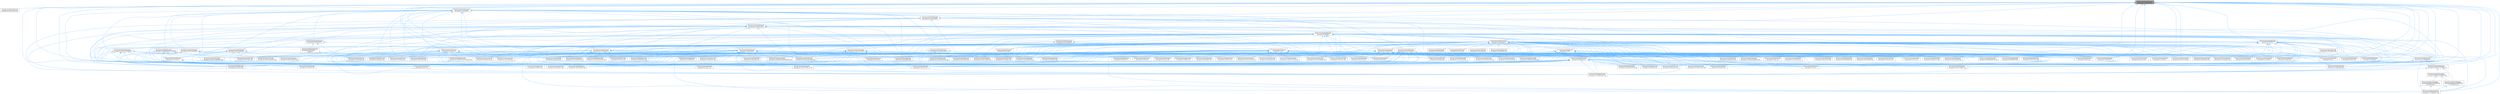 digraph "/home/runner/work/doxygen/doxygen/src/arguments.h"
{
 // INTERACTIVE_SVG=YES
 // LATEX_PDF_SIZE
  bgcolor="transparent";
  edge [fontname=Helvetica,fontsize=10,labelfontname=Helvetica,labelfontsize=10];
  node [fontname=Helvetica,fontsize=10,shape=box,height=0.2,width=0.4];
  Node1 [label="/home/runner/work/doxygen\l/doxygen/src/arguments.h",height=0.2,width=0.4,color="gray40", fillcolor="grey60", style="filled", fontcolor="black",tooltip=" "];
  Node1 -> Node2 [dir="back",color="steelblue1",style="solid"];
  Node2 [label="/home/runner/work/doxygen\l/doxygen/src/arguments.cpp",height=0.2,width=0.4,color="grey40", fillcolor="white", style="filled",URL="$d4/dd4/arguments_8cpp.html",tooltip=" "];
  Node1 -> Node3 [dir="back",color="steelblue1",style="solid"];
  Node3 [label="/home/runner/work/doxygen\l/doxygen/src/classdef.cpp",height=0.2,width=0.4,color="grey40", fillcolor="white", style="filled",URL="$de/d89/classdef_8cpp.html",tooltip=" "];
  Node1 -> Node4 [dir="back",color="steelblue1",style="solid"];
  Node4 [label="/home/runner/work/doxygen\l/doxygen/src/classdef.h",height=0.2,width=0.4,color="grey40", fillcolor="white", style="filled",URL="$d1/da6/classdef_8h.html",tooltip=" "];
  Node4 -> Node3 [dir="back",color="steelblue1",style="solid"];
  Node4 -> Node5 [dir="back",color="steelblue1",style="solid"];
  Node5 [label="/home/runner/work/doxygen\l/doxygen/src/classlist.h",height=0.2,width=0.4,color="grey40", fillcolor="white", style="filled",URL="$d2/df8/classlist_8h.html",tooltip=" "];
  Node5 -> Node3 [dir="back",color="steelblue1",style="solid"];
  Node5 -> Node6 [dir="back",color="steelblue1",style="solid"];
  Node6 [label="/home/runner/work/doxygen\l/doxygen/src/classlist.cpp",height=0.2,width=0.4,color="grey40", fillcolor="white", style="filled",URL="$d6/d10/classlist_8cpp.html",tooltip=" "];
  Node5 -> Node7 [dir="back",color="steelblue1",style="solid"];
  Node7 [label="/home/runner/work/doxygen\l/doxygen/src/code.l",height=0.2,width=0.4,color="grey40", fillcolor="white", style="filled",URL="$da/d1f/code_8l.html",tooltip=" "];
  Node5 -> Node8 [dir="back",color="steelblue1",style="solid"];
  Node8 [label="/home/runner/work/doxygen\l/doxygen/src/context.cpp",height=0.2,width=0.4,color="grey40", fillcolor="white", style="filled",URL="$db/d12/context_8cpp.html",tooltip=" "];
  Node5 -> Node9 [dir="back",color="steelblue1",style="solid"];
  Node9 [label="/home/runner/work/doxygen\l/doxygen/src/defgen.cpp",height=0.2,width=0.4,color="grey40", fillcolor="white", style="filled",URL="$d3/d17/defgen_8cpp.html",tooltip=" "];
  Node5 -> Node10 [dir="back",color="steelblue1",style="solid"];
  Node10 [label="/home/runner/work/doxygen\l/doxygen/src/diagram.cpp",height=0.2,width=0.4,color="grey40", fillcolor="white", style="filled",URL="$da/d0d/diagram_8cpp.html",tooltip=" "];
  Node5 -> Node11 [dir="back",color="steelblue1",style="solid"];
  Node11 [label="/home/runner/work/doxygen\l/doxygen/src/docbookgen.cpp",height=0.2,width=0.4,color="grey40", fillcolor="white", style="filled",URL="$d8/d29/docbookgen_8cpp.html",tooltip=" "];
  Node5 -> Node12 [dir="back",color="steelblue1",style="solid"];
  Node12 [label="/home/runner/work/doxygen\l/doxygen/src/docparser.cpp",height=0.2,width=0.4,color="grey40", fillcolor="white", style="filled",URL="$da/d17/docparser_8cpp.html",tooltip=" "];
  Node5 -> Node13 [dir="back",color="steelblue1",style="solid"];
  Node13 [label="/home/runner/work/doxygen\l/doxygen/src/dotgfxhierarchytable.cpp",height=0.2,width=0.4,color="grey40", fillcolor="white", style="filled",URL="$d4/d09/dotgfxhierarchytable_8cpp.html",tooltip=" "];
  Node5 -> Node14 [dir="back",color="steelblue1",style="solid"];
  Node14 [label="/home/runner/work/doxygen\l/doxygen/src/dotgroupcollaboration.cpp",height=0.2,width=0.4,color="grey40", fillcolor="white", style="filled",URL="$d1/d86/dotgroupcollaboration_8cpp.html",tooltip=" "];
  Node5 -> Node15 [dir="back",color="steelblue1",style="solid"];
  Node15 [label="/home/runner/work/doxygen\l/doxygen/src/doxygen.cpp",height=0.2,width=0.4,color="grey40", fillcolor="white", style="filled",URL="$dc/d98/doxygen_8cpp.html",tooltip=" "];
  Node5 -> Node16 [dir="back",color="steelblue1",style="solid"];
  Node16 [label="/home/runner/work/doxygen\l/doxygen/src/filedef.cpp",height=0.2,width=0.4,color="grey40", fillcolor="white", style="filled",URL="$d6/ddc/filedef_8cpp.html",tooltip=" "];
  Node5 -> Node17 [dir="back",color="steelblue1",style="solid"];
  Node17 [label="/home/runner/work/doxygen\l/doxygen/src/fortrancode.l",height=0.2,width=0.4,color="grey40", fillcolor="white", style="filled",URL="$d9/d5b/fortrancode_8l.html",tooltip=" "];
  Node5 -> Node18 [dir="back",color="steelblue1",style="solid"];
  Node18 [label="/home/runner/work/doxygen\l/doxygen/src/groupdef.cpp",height=0.2,width=0.4,color="grey40", fillcolor="white", style="filled",URL="$d6/d42/groupdef_8cpp.html",tooltip=" "];
  Node5 -> Node19 [dir="back",color="steelblue1",style="solid"];
  Node19 [label="/home/runner/work/doxygen\l/doxygen/src/index.cpp",height=0.2,width=0.4,color="grey40", fillcolor="white", style="filled",URL="$db/d14/index_8cpp.html",tooltip="This file contains functions for the various index pages."];
  Node5 -> Node20 [dir="back",color="steelblue1",style="solid"];
  Node20 [label="/home/runner/work/doxygen\l/doxygen/src/latexgen.cpp",height=0.2,width=0.4,color="grey40", fillcolor="white", style="filled",URL="$d4/d42/latexgen_8cpp.html",tooltip=" "];
  Node5 -> Node21 [dir="back",color="steelblue1",style="solid"];
  Node21 [label="/home/runner/work/doxygen\l/doxygen/src/namespacedef.cpp",height=0.2,width=0.4,color="grey40", fillcolor="white", style="filled",URL="$d7/d1c/namespacedef_8cpp.html",tooltip=" "];
  Node5 -> Node22 [dir="back",color="steelblue1",style="solid"];
  Node22 [label="/home/runner/work/doxygen\l/doxygen/src/perlmodgen.cpp",height=0.2,width=0.4,color="grey40", fillcolor="white", style="filled",URL="$de/dd0/perlmodgen_8cpp.html",tooltip=" "];
  Node5 -> Node23 [dir="back",color="steelblue1",style="solid"];
  Node23 [label="/home/runner/work/doxygen\l/doxygen/src/pycode.l",height=0.2,width=0.4,color="grey40", fillcolor="white", style="filled",URL="$d3/ded/pycode_8l.html",tooltip=" "];
  Node5 -> Node24 [dir="back",color="steelblue1",style="solid"];
  Node24 [label="/home/runner/work/doxygen\l/doxygen/src/rtfgen.cpp",height=0.2,width=0.4,color="grey40", fillcolor="white", style="filled",URL="$d0/d9c/rtfgen_8cpp.html",tooltip=" "];
  Node5 -> Node25 [dir="back",color="steelblue1",style="solid"];
  Node25 [label="/home/runner/work/doxygen\l/doxygen/src/searchindex_js.cpp",height=0.2,width=0.4,color="grey40", fillcolor="white", style="filled",URL="$d9/d2f/searchindex__js_8cpp.html",tooltip=" "];
  Node5 -> Node26 [dir="back",color="steelblue1",style="solid"];
  Node26 [label="/home/runner/work/doxygen\l/doxygen/src/util.cpp",height=0.2,width=0.4,color="grey40", fillcolor="white", style="filled",URL="$df/d2d/util_8cpp.html",tooltip=" "];
  Node5 -> Node27 [dir="back",color="steelblue1",style="solid"];
  Node27 [label="/home/runner/work/doxygen\l/doxygen/src/vhdldocgen.cpp",height=0.2,width=0.4,color="grey40", fillcolor="white", style="filled",URL="$de/dea/vhdldocgen_8cpp.html",tooltip=" "];
  Node5 -> Node28 [dir="back",color="steelblue1",style="solid"];
  Node28 [label="/home/runner/work/doxygen\l/doxygen/src/xmlgen.cpp",height=0.2,width=0.4,color="grey40", fillcolor="white", style="filled",URL="$d0/dc3/xmlgen_8cpp.html",tooltip=" "];
  Node4 -> Node29 [dir="back",color="steelblue1",style="solid"];
  Node29 [label="/home/runner/work/doxygen\l/doxygen/src/context.h",height=0.2,width=0.4,color="grey40", fillcolor="white", style="filled",URL="$dc/d1e/context_8h.html",tooltip=" "];
  Node29 -> Node8 [dir="back",color="steelblue1",style="solid"];
  Node29 -> Node15 [dir="back",color="steelblue1",style="solid"];
  Node4 -> Node10 [dir="back",color="steelblue1",style="solid"];
  Node4 -> Node11 [dir="back",color="steelblue1",style="solid"];
  Node4 -> Node30 [dir="back",color="steelblue1",style="solid"];
  Node30 [label="/home/runner/work/doxygen\l/doxygen/src/docsets.cpp",height=0.2,width=0.4,color="grey40", fillcolor="white", style="filled",URL="$d7/d8f/docsets_8cpp.html",tooltip=" "];
  Node4 -> Node31 [dir="back",color="steelblue1",style="solid"];
  Node31 [label="/home/runner/work/doxygen\l/doxygen/src/dotclassgraph.h",height=0.2,width=0.4,color="grey40", fillcolor="white", style="filled",URL="$d5/d04/dotclassgraph_8h.html",tooltip=" "];
  Node31 -> Node3 [dir="back",color="steelblue1",style="solid"];
  Node31 -> Node8 [dir="back",color="steelblue1",style="solid"];
  Node31 -> Node9 [dir="back",color="steelblue1",style="solid"];
  Node31 -> Node11 [dir="back",color="steelblue1",style="solid"];
  Node31 -> Node32 [dir="back",color="steelblue1",style="solid"];
  Node32 [label="/home/runner/work/doxygen\l/doxygen/src/dotclassgraph.cpp",height=0.2,width=0.4,color="grey40", fillcolor="white", style="filled",URL="$d4/dcd/dotclassgraph_8cpp.html",tooltip=" "];
  Node31 -> Node33 [dir="back",color="steelblue1",style="solid"];
  Node33 [label="/home/runner/work/doxygen\l/doxygen/src/htmlgen.cpp",height=0.2,width=0.4,color="grey40", fillcolor="white", style="filled",URL="$d8/d6e/htmlgen_8cpp.html",tooltip=" "];
  Node31 -> Node20 [dir="back",color="steelblue1",style="solid"];
  Node31 -> Node24 [dir="back",color="steelblue1",style="solid"];
  Node31 -> Node28 [dir="back",color="steelblue1",style="solid"];
  Node4 -> Node34 [dir="back",color="steelblue1",style="solid"];
  Node34 [label="/home/runner/work/doxygen\l/doxygen/src/dotgfxhierarchytable.h",height=0.2,width=0.4,color="grey40", fillcolor="white", style="filled",URL="$d2/de7/dotgfxhierarchytable_8h.html",tooltip=" "];
  Node34 -> Node8 [dir="back",color="steelblue1",style="solid"];
  Node34 -> Node29 [dir="back",color="steelblue1",style="solid"];
  Node34 -> Node13 [dir="back",color="steelblue1",style="solid"];
  Node34 -> Node33 [dir="back",color="steelblue1",style="solid"];
  Node34 -> Node19 [dir="back",color="steelblue1",style="solid"];
  Node4 -> Node35 [dir="back",color="steelblue1",style="solid"];
  Node35 [label="/home/runner/work/doxygen\l/doxygen/src/dotnode.cpp",height=0.2,width=0.4,color="grey40", fillcolor="white", style="filled",URL="$df/d58/dotnode_8cpp.html",tooltip=" "];
  Node4 -> Node16 [dir="back",color="steelblue1",style="solid"];
  Node4 -> Node36 [dir="back",color="steelblue1",style="solid"];
  Node36 [label="/home/runner/work/doxygen\l/doxygen/src/ftvhelp.cpp",height=0.2,width=0.4,color="grey40", fillcolor="white", style="filled",URL="$db/d41/ftvhelp_8cpp.html",tooltip=" "];
  Node4 -> Node18 [dir="back",color="steelblue1",style="solid"];
  Node4 -> Node37 [dir="back",color="steelblue1",style="solid"];
  Node37 [label="/home/runner/work/doxygen\l/doxygen/src/memberdef.h",height=0.2,width=0.4,color="grey40", fillcolor="white", style="filled",URL="$d4/d46/memberdef_8h.html",tooltip=" "];
  Node37 -> Node11 [dir="back",color="steelblue1",style="solid"];
  Node37 -> Node30 [dir="back",color="steelblue1",style="solid"];
  Node37 -> Node38 [dir="back",color="steelblue1",style="solid"];
  Node38 [label="/home/runner/work/doxygen\l/doxygen/src/dotcallgraph.h",height=0.2,width=0.4,color="grey40", fillcolor="white", style="filled",URL="$dc/dcf/dotcallgraph_8h.html",tooltip=" "];
  Node38 -> Node8 [dir="back",color="steelblue1",style="solid"];
  Node38 -> Node11 [dir="back",color="steelblue1",style="solid"];
  Node38 -> Node39 [dir="back",color="steelblue1",style="solid"];
  Node39 [label="/home/runner/work/doxygen\l/doxygen/src/dotcallgraph.cpp",height=0.2,width=0.4,color="grey40", fillcolor="white", style="filled",URL="$d4/dd5/dotcallgraph_8cpp.html",tooltip=" "];
  Node38 -> Node33 [dir="back",color="steelblue1",style="solid"];
  Node38 -> Node20 [dir="back",color="steelblue1",style="solid"];
  Node38 -> Node40 [dir="back",color="steelblue1",style="solid"];
  Node40 [label="/home/runner/work/doxygen\l/doxygen/src/memberdef.cpp",height=0.2,width=0.4,color="grey40", fillcolor="white", style="filled",URL="$d0/d72/memberdef_8cpp.html",tooltip=" "];
  Node38 -> Node24 [dir="back",color="steelblue1",style="solid"];
  Node37 -> Node16 [dir="back",color="steelblue1",style="solid"];
  Node37 -> Node41 [dir="back",color="steelblue1",style="solid"];
  Node41 [label="/home/runner/work/doxygen\l/doxygen/src/htmldocvisitor.cpp",height=0.2,width=0.4,color="grey40", fillcolor="white", style="filled",URL="$da/db0/htmldocvisitor_8cpp.html",tooltip=" "];
  Node37 -> Node42 [dir="back",color="steelblue1",style="solid"];
  Node42 [label="/home/runner/work/doxygen\l/doxygen/src/htmlhelp.cpp",height=0.2,width=0.4,color="grey40", fillcolor="white", style="filled",URL="$d3/d4b/htmlhelp_8cpp.html",tooltip=" "];
  Node37 -> Node40 [dir="back",color="steelblue1",style="solid"];
  Node37 -> Node43 [dir="back",color="steelblue1",style="solid"];
  Node43 [label="/home/runner/work/doxygen\l/doxygen/src/memberlist.h",height=0.2,width=0.4,color="grey40", fillcolor="white", style="filled",URL="$dd/d78/memberlist_8h.html",tooltip=" "];
  Node43 -> Node3 [dir="back",color="steelblue1",style="solid"];
  Node43 -> Node29 [dir="back",color="steelblue1",style="solid"];
  Node43 -> Node9 [dir="back",color="steelblue1",style="solid"];
  Node43 -> Node44 [dir="back",color="steelblue1",style="solid"];
  Node44 [label="/home/runner/work/doxygen\l/doxygen/src/definition.cpp",height=0.2,width=0.4,color="grey40", fillcolor="white", style="filled",URL="$d3/dea/definition_8cpp.html",tooltip=" "];
  Node43 -> Node11 [dir="back",color="steelblue1",style="solid"];
  Node43 -> Node39 [dir="back",color="steelblue1",style="solid"];
  Node43 -> Node35 [dir="back",color="steelblue1",style="solid"];
  Node43 -> Node15 [dir="back",color="steelblue1",style="solid"];
  Node43 -> Node45 [dir="back",color="steelblue1",style="solid"];
  Node45 [label="/home/runner/work/doxygen\l/doxygen/src/doxygen.h",height=0.2,width=0.4,color="grey40", fillcolor="white", style="filled",URL="$d1/da1/doxygen_8h.html",tooltip=" "];
  Node45 -> Node3 [dir="back",color="steelblue1",style="solid"];
  Node45 -> Node6 [dir="back",color="steelblue1",style="solid"];
  Node45 -> Node7 [dir="back",color="steelblue1",style="solid"];
  Node45 -> Node46 [dir="back",color="steelblue1",style="solid"];
  Node46 [label="/home/runner/work/doxygen\l/doxygen/src/commentcnv.l",height=0.2,width=0.4,color="grey40", fillcolor="white", style="filled",URL="$d0/d47/commentcnv_8l.html",tooltip=" "];
  Node45 -> Node47 [dir="back",color="steelblue1",style="solid"];
  Node47 [label="/home/runner/work/doxygen\l/doxygen/src/commentscan.l",height=0.2,width=0.4,color="grey40", fillcolor="white", style="filled",URL="$d7/d5f/commentscan_8l.html",tooltip=" "];
  Node45 -> Node48 [dir="back",color="steelblue1",style="solid"];
  Node48 [label="/home/runner/work/doxygen\l/doxygen/src/conceptdef.cpp",height=0.2,width=0.4,color="grey40", fillcolor="white", style="filled",URL="$d8/d0a/conceptdef_8cpp.html",tooltip=" "];
  Node45 -> Node8 [dir="back",color="steelblue1",style="solid"];
  Node45 -> Node9 [dir="back",color="steelblue1",style="solid"];
  Node45 -> Node44 [dir="back",color="steelblue1",style="solid"];
  Node45 -> Node10 [dir="back",color="steelblue1",style="solid"];
  Node45 -> Node49 [dir="back",color="steelblue1",style="solid"];
  Node49 [label="/home/runner/work/doxygen\l/doxygen/src/dirdef.cpp",height=0.2,width=0.4,color="grey40", fillcolor="white", style="filled",URL="$d8/d52/dirdef_8cpp.html",tooltip=" "];
  Node45 -> Node11 [dir="back",color="steelblue1",style="solid"];
  Node45 -> Node50 [dir="back",color="steelblue1",style="solid"];
  Node50 [label="/home/runner/work/doxygen\l/doxygen/src/docbookvisitor.cpp",height=0.2,width=0.4,color="grey40", fillcolor="white", style="filled",URL="$dc/d05/docbookvisitor_8cpp.html",tooltip=" "];
  Node45 -> Node51 [dir="back",color="steelblue1",style="solid"];
  Node51 [label="/home/runner/work/doxygen\l/doxygen/src/docgroup.cpp",height=0.2,width=0.4,color="grey40", fillcolor="white", style="filled",URL="$d3/d36/docgroup_8cpp.html",tooltip=" "];
  Node45 -> Node52 [dir="back",color="steelblue1",style="solid"];
  Node52 [label="/home/runner/work/doxygen\l/doxygen/src/docnode.cpp",height=0.2,width=0.4,color="grey40", fillcolor="white", style="filled",URL="$d0/d2b/docnode_8cpp.html",tooltip=" "];
  Node45 -> Node12 [dir="back",color="steelblue1",style="solid"];
  Node45 -> Node30 [dir="back",color="steelblue1",style="solid"];
  Node45 -> Node53 [dir="back",color="steelblue1",style="solid"];
  Node53 [label="/home/runner/work/doxygen\l/doxygen/src/doctokenizer.l",height=0.2,width=0.4,color="grey40", fillcolor="white", style="filled",URL="$d1/d39/doctokenizer_8l.html",tooltip=" "];
  Node45 -> Node54 [dir="back",color="steelblue1",style="solid"];
  Node54 [label="/home/runner/work/doxygen\l/doxygen/src/docvisitor.cpp",height=0.2,width=0.4,color="grey40", fillcolor="white", style="filled",URL="$da/d39/docvisitor_8cpp.html",tooltip=" "];
  Node45 -> Node55 [dir="back",color="steelblue1",style="solid"];
  Node55 [label="/home/runner/work/doxygen\l/doxygen/src/dot.cpp",height=0.2,width=0.4,color="grey40", fillcolor="white", style="filled",URL="$de/daa/dot_8cpp.html",tooltip=" "];
  Node45 -> Node56 [dir="back",color="steelblue1",style="solid"];
  Node56 [label="/home/runner/work/doxygen\l/doxygen/src/dot.h",height=0.2,width=0.4,color="grey40", fillcolor="white", style="filled",URL="$d6/d4a/dot_8h.html",tooltip=" "];
  Node56 -> Node3 [dir="back",color="steelblue1",style="solid"];
  Node56 -> Node8 [dir="back",color="steelblue1",style="solid"];
  Node56 -> Node9 [dir="back",color="steelblue1",style="solid"];
  Node56 -> Node49 [dir="back",color="steelblue1",style="solid"];
  Node56 -> Node11 [dir="back",color="steelblue1",style="solid"];
  Node56 -> Node50 [dir="back",color="steelblue1",style="solid"];
  Node56 -> Node55 [dir="back",color="steelblue1",style="solid"];
  Node56 -> Node57 [dir="back",color="steelblue1",style="solid"];
  Node57 [label="/home/runner/work/doxygen\l/doxygen/src/dotfilepatcher.cpp",height=0.2,width=0.4,color="grey40", fillcolor="white", style="filled",URL="$d9/d92/dotfilepatcher_8cpp.html",tooltip=" "];
  Node56 -> Node58 [dir="back",color="steelblue1",style="solid"];
  Node58 [label="/home/runner/work/doxygen\l/doxygen/src/dotgraph.cpp",height=0.2,width=0.4,color="grey40", fillcolor="white", style="filled",URL="$de/d45/dotgraph_8cpp.html",tooltip=" "];
  Node56 -> Node59 [dir="back",color="steelblue1",style="solid"];
  Node59 [label="/home/runner/work/doxygen\l/doxygen/src/dotlegendgraph.cpp",height=0.2,width=0.4,color="grey40", fillcolor="white", style="filled",URL="$d4/d33/dotlegendgraph_8cpp.html",tooltip=" "];
  Node56 -> Node60 [dir="back",color="steelblue1",style="solid"];
  Node60 [label="/home/runner/work/doxygen\l/doxygen/src/dotrunner.cpp",height=0.2,width=0.4,color="grey40", fillcolor="white", style="filled",URL="$d1/dfe/dotrunner_8cpp.html",tooltip=" "];
  Node56 -> Node15 [dir="back",color="steelblue1",style="solid"];
  Node56 -> Node16 [dir="back",color="steelblue1",style="solid"];
  Node56 -> Node18 [dir="back",color="steelblue1",style="solid"];
  Node56 -> Node41 [dir="back",color="steelblue1",style="solid"];
  Node56 -> Node33 [dir="back",color="steelblue1",style="solid"];
  Node56 -> Node19 [dir="back",color="steelblue1",style="solid"];
  Node56 -> Node61 [dir="back",color="steelblue1",style="solid"];
  Node61 [label="/home/runner/work/doxygen\l/doxygen/src/latexdocvisitor.cpp",height=0.2,width=0.4,color="grey40", fillcolor="white", style="filled",URL="$d1/d4e/latexdocvisitor_8cpp.html",tooltip=" "];
  Node56 -> Node20 [dir="back",color="steelblue1",style="solid"];
  Node56 -> Node62 [dir="back",color="steelblue1",style="solid"];
  Node62 [label="/home/runner/work/doxygen\l/doxygen/src/mandocvisitor.cpp",height=0.2,width=0.4,color="grey40", fillcolor="white", style="filled",URL="$d8/dde/mandocvisitor_8cpp.html",tooltip=" "];
  Node56 -> Node40 [dir="back",color="steelblue1",style="solid"];
  Node56 -> Node63 [dir="back",color="steelblue1",style="solid"];
  Node63 [label="/home/runner/work/doxygen\l/doxygen/src/rtfdocvisitor.cpp",height=0.2,width=0.4,color="grey40", fillcolor="white", style="filled",URL="$de/d9a/rtfdocvisitor_8cpp.html",tooltip=" "];
  Node56 -> Node24 [dir="back",color="steelblue1",style="solid"];
  Node56 -> Node64 [dir="back",color="steelblue1",style="solid"];
  Node64 [label="/home/runner/work/doxygen\l/doxygen/src/xmldocvisitor.cpp",height=0.2,width=0.4,color="grey40", fillcolor="white", style="filled",URL="$dd/db6/xmldocvisitor_8cpp.html",tooltip=" "];
  Node56 -> Node28 [dir="back",color="steelblue1",style="solid"];
  Node45 -> Node65 [dir="back",color="steelblue1",style="solid"];
  Node65 [label="/home/runner/work/doxygen\l/doxygen/src/dotdirdeps.cpp",height=0.2,width=0.4,color="grey40", fillcolor="white", style="filled",URL="$da/d45/dotdirdeps_8cpp.html",tooltip=" "];
  Node45 -> Node57 [dir="back",color="steelblue1",style="solid"];
  Node45 -> Node13 [dir="back",color="steelblue1",style="solid"];
  Node45 -> Node58 [dir="back",color="steelblue1",style="solid"];
  Node45 -> Node14 [dir="back",color="steelblue1",style="solid"];
  Node45 -> Node59 [dir="back",color="steelblue1",style="solid"];
  Node45 -> Node35 [dir="back",color="steelblue1",style="solid"];
  Node45 -> Node60 [dir="back",color="steelblue1",style="solid"];
  Node45 -> Node15 [dir="back",color="steelblue1",style="solid"];
  Node45 -> Node66 [dir="back",color="steelblue1",style="solid"];
  Node66 [label="/home/runner/work/doxygen\l/doxygen/src/eclipsehelp.cpp",height=0.2,width=0.4,color="grey40", fillcolor="white", style="filled",URL="$d8/d56/eclipsehelp_8cpp.html",tooltip=" "];
  Node45 -> Node67 [dir="back",color="steelblue1",style="solid"];
  Node67 [label="/home/runner/work/doxygen\l/doxygen/src/entry.cpp",height=0.2,width=0.4,color="grey40", fillcolor="white", style="filled",URL="$d2/dd2/entry_8cpp.html",tooltip=" "];
  Node45 -> Node16 [dir="back",color="steelblue1",style="solid"];
  Node45 -> Node68 [dir="back",color="steelblue1",style="solid"];
  Node68 [label="/home/runner/work/doxygen\l/doxygen/src/formula.cpp",height=0.2,width=0.4,color="grey40", fillcolor="white", style="filled",URL="$d7/d5b/formula_8cpp.html",tooltip=" "];
  Node45 -> Node17 [dir="back",color="steelblue1",style="solid"];
  Node45 -> Node69 [dir="back",color="steelblue1",style="solid"];
  Node69 [label="/home/runner/work/doxygen\l/doxygen/src/fortranscanner.l",height=0.2,width=0.4,color="grey40", fillcolor="white", style="filled",URL="$dd/d00/fortranscanner_8l.html",tooltip=" "];
  Node45 -> Node36 [dir="back",color="steelblue1",style="solid"];
  Node45 -> Node18 [dir="back",color="steelblue1",style="solid"];
  Node45 -> Node41 [dir="back",color="steelblue1",style="solid"];
  Node45 -> Node33 [dir="back",color="steelblue1",style="solid"];
  Node45 -> Node42 [dir="back",color="steelblue1",style="solid"];
  Node45 -> Node19 [dir="back",color="steelblue1",style="solid"];
  Node45 -> Node61 [dir="back",color="steelblue1",style="solid"];
  Node45 -> Node20 [dir="back",color="steelblue1",style="solid"];
  Node45 -> Node70 [dir="back",color="steelblue1",style="solid"];
  Node70 [label="/home/runner/work/doxygen\l/doxygen/src/layout.cpp",height=0.2,width=0.4,color="grey40", fillcolor="white", style="filled",URL="$db/d16/layout_8cpp.html",tooltip=" "];
  Node45 -> Node71 [dir="back",color="steelblue1",style="solid"];
  Node71 [label="/home/runner/work/doxygen\l/doxygen/src/lexcode.l",height=0.2,width=0.4,color="grey40", fillcolor="white", style="filled",URL="$d0/d7e/lexcode_8l.html",tooltip=" "];
  Node45 -> Node72 [dir="back",color="steelblue1",style="solid"];
  Node72 [label="/home/runner/work/doxygen\l/doxygen/src/main.cpp",height=0.2,width=0.4,color="grey40", fillcolor="white", style="filled",URL="$df/d0a/main_8cpp.html",tooltip="main entry point for doxygen"];
  Node45 -> Node62 [dir="back",color="steelblue1",style="solid"];
  Node45 -> Node73 [dir="back",color="steelblue1",style="solid"];
  Node73 [label="/home/runner/work/doxygen\l/doxygen/src/mangen.cpp",height=0.2,width=0.4,color="grey40", fillcolor="white", style="filled",URL="$d7/de7/mangen_8cpp.html",tooltip=" "];
  Node45 -> Node74 [dir="back",color="steelblue1",style="solid"];
  Node74 [label="/home/runner/work/doxygen\l/doxygen/src/markdown.cpp",height=0.2,width=0.4,color="grey40", fillcolor="white", style="filled",URL="$de/d04/markdown_8cpp.html",tooltip=" "];
  Node45 -> Node40 [dir="back",color="steelblue1",style="solid"];
  Node45 -> Node75 [dir="back",color="steelblue1",style="solid"];
  Node75 [label="/home/runner/work/doxygen\l/doxygen/src/membergroup.cpp",height=0.2,width=0.4,color="grey40", fillcolor="white", style="filled",URL="$d6/d18/membergroup_8cpp.html",tooltip=" "];
  Node45 -> Node76 [dir="back",color="steelblue1",style="solid"];
  Node76 [label="/home/runner/work/doxygen\l/doxygen/src/memberlist.cpp",height=0.2,width=0.4,color="grey40", fillcolor="white", style="filled",URL="$d0/d14/memberlist_8cpp.html",tooltip=" "];
  Node45 -> Node77 [dir="back",color="steelblue1",style="solid"];
  Node77 [label="/home/runner/work/doxygen\l/doxygen/src/message.cpp",height=0.2,width=0.4,color="grey40", fillcolor="white", style="filled",URL="$d8/d6a/message_8cpp.html",tooltip=" "];
  Node45 -> Node78 [dir="back",color="steelblue1",style="solid"];
  Node78 [label="/home/runner/work/doxygen\l/doxygen/src/msc.cpp",height=0.2,width=0.4,color="grey40", fillcolor="white", style="filled",URL="$db/d33/msc_8cpp.html",tooltip=" "];
  Node45 -> Node21 [dir="back",color="steelblue1",style="solid"];
  Node45 -> Node79 [dir="back",color="steelblue1",style="solid"];
  Node79 [label="/home/runner/work/doxygen\l/doxygen/src/outputgen.cpp",height=0.2,width=0.4,color="grey40", fillcolor="white", style="filled",URL="$d0/d17/outputgen_8cpp.html",tooltip=" "];
  Node45 -> Node80 [dir="back",color="steelblue1",style="solid"];
  Node80 [label="/home/runner/work/doxygen\l/doxygen/src/outputlist.cpp",height=0.2,width=0.4,color="grey40", fillcolor="white", style="filled",URL="$db/dd8/outputlist_8cpp.html",tooltip=" "];
  Node45 -> Node81 [dir="back",color="steelblue1",style="solid"];
  Node81 [label="/home/runner/work/doxygen\l/doxygen/src/outputlist.h",height=0.2,width=0.4,color="grey40", fillcolor="white", style="filled",URL="$d2/db9/outputlist_8h.html",tooltip=" "];
  Node81 -> Node3 [dir="back",color="steelblue1",style="solid"];
  Node81 -> Node6 [dir="back",color="steelblue1",style="solid"];
  Node81 -> Node7 [dir="back",color="steelblue1",style="solid"];
  Node81 -> Node48 [dir="back",color="steelblue1",style="solid"];
  Node81 -> Node44 [dir="back",color="steelblue1",style="solid"];
  Node81 -> Node49 [dir="back",color="steelblue1",style="solid"];
  Node81 -> Node15 [dir="back",color="steelblue1",style="solid"];
  Node81 -> Node16 [dir="back",color="steelblue1",style="solid"];
  Node81 -> Node17 [dir="back",color="steelblue1",style="solid"];
  Node81 -> Node18 [dir="back",color="steelblue1",style="solid"];
  Node81 -> Node19 [dir="back",color="steelblue1",style="solid"];
  Node81 -> Node40 [dir="back",color="steelblue1",style="solid"];
  Node81 -> Node75 [dir="back",color="steelblue1",style="solid"];
  Node81 -> Node76 [dir="back",color="steelblue1",style="solid"];
  Node81 -> Node21 [dir="back",color="steelblue1",style="solid"];
  Node81 -> Node80 [dir="back",color="steelblue1",style="solid"];
  Node81 -> Node82 [dir="back",color="steelblue1",style="solid"];
  Node82 [label="/home/runner/work/doxygen\l/doxygen/src/pagedef.cpp",height=0.2,width=0.4,color="grey40", fillcolor="white", style="filled",URL="$d9/db4/pagedef_8cpp.html",tooltip=" "];
  Node81 -> Node23 [dir="back",color="steelblue1",style="solid"];
  Node81 -> Node83 [dir="back",color="steelblue1",style="solid"];
  Node83 [label="/home/runner/work/doxygen\l/doxygen/src/sqlcode.l",height=0.2,width=0.4,color="grey40", fillcolor="white", style="filled",URL="$d2/dda/sqlcode_8l.html",tooltip=" "];
  Node81 -> Node26 [dir="back",color="steelblue1",style="solid"];
  Node81 -> Node84 [dir="back",color="steelblue1",style="solid"];
  Node84 [label="/home/runner/work/doxygen\l/doxygen/src/vhdlcode.l",height=0.2,width=0.4,color="grey40", fillcolor="white", style="filled",URL="$d5/d6a/vhdlcode_8l.html",tooltip=" "];
  Node81 -> Node27 [dir="back",color="steelblue1",style="solid"];
  Node81 -> Node85 [dir="back",color="steelblue1",style="solid"];
  Node85 [label="/home/runner/work/doxygen\l/doxygen/src/vhdljjparser.cpp",height=0.2,width=0.4,color="grey40", fillcolor="white", style="filled",URL="$d1/d86/vhdljjparser_8cpp.html",tooltip=" "];
  Node81 -> Node86 [dir="back",color="steelblue1",style="solid"];
  Node86 [label="/home/runner/work/doxygen\l/doxygen/src/xmlcode.l",height=0.2,width=0.4,color="grey40", fillcolor="white", style="filled",URL="$dc/dc1/xmlcode_8l.html",tooltip=" "];
  Node45 -> Node82 [dir="back",color="steelblue1",style="solid"];
  Node45 -> Node22 [dir="back",color="steelblue1",style="solid"];
  Node45 -> Node87 [dir="back",color="steelblue1",style="solid"];
  Node87 [label="/home/runner/work/doxygen\l/doxygen/src/plantuml.cpp",height=0.2,width=0.4,color="grey40", fillcolor="white", style="filled",URL="$d7/d5b/plantuml_8cpp.html",tooltip=" "];
  Node45 -> Node88 [dir="back",color="steelblue1",style="solid"];
  Node88 [label="/home/runner/work/doxygen\l/doxygen/src/pre.l",height=0.2,width=0.4,color="grey40", fillcolor="white", style="filled",URL="$d0/da7/pre_8l.html",tooltip=" "];
  Node45 -> Node23 [dir="back",color="steelblue1",style="solid"];
  Node45 -> Node89 [dir="back",color="steelblue1",style="solid"];
  Node89 [label="/home/runner/work/doxygen\l/doxygen/src/pyscanner.l",height=0.2,width=0.4,color="grey40", fillcolor="white", style="filled",URL="$de/d2b/pyscanner_8l.html",tooltip=" "];
  Node45 -> Node90 [dir="back",color="steelblue1",style="solid"];
  Node90 [label="/home/runner/work/doxygen\l/doxygen/src/qhp.cpp",height=0.2,width=0.4,color="grey40", fillcolor="white", style="filled",URL="$d9/d45/qhp_8cpp.html",tooltip=" "];
  Node45 -> Node63 [dir="back",color="steelblue1",style="solid"];
  Node45 -> Node24 [dir="back",color="steelblue1",style="solid"];
  Node45 -> Node91 [dir="back",color="steelblue1",style="solid"];
  Node91 [label="/home/runner/work/doxygen\l/doxygen/src/scanner.l",height=0.2,width=0.4,color="grey40", fillcolor="white", style="filled",URL="$da/d11/scanner_8l.html",tooltip=" "];
  Node45 -> Node92 [dir="back",color="steelblue1",style="solid"];
  Node92 [label="/home/runner/work/doxygen\l/doxygen/src/searchindex.cpp",height=0.2,width=0.4,color="grey40", fillcolor="white", style="filled",URL="$d7/d79/searchindex_8cpp.html",tooltip=" "];
  Node45 -> Node25 [dir="back",color="steelblue1",style="solid"];
  Node45 -> Node83 [dir="back",color="steelblue1",style="solid"];
  Node45 -> Node93 [dir="back",color="steelblue1",style="solid"];
  Node93 [label="/home/runner/work/doxygen\l/doxygen/src/symbolresolver.cpp",height=0.2,width=0.4,color="grey40", fillcolor="white", style="filled",URL="$d2/d99/symbolresolver_8cpp.html",tooltip=" "];
  Node45 -> Node94 [dir="back",color="steelblue1",style="solid"];
  Node94 [label="/home/runner/work/doxygen\l/doxygen/src/tagreader.cpp",height=0.2,width=0.4,color="grey40", fillcolor="white", style="filled",URL="$d4/d7b/tagreader_8cpp.html",tooltip=" "];
  Node45 -> Node95 [dir="back",color="steelblue1",style="solid"];
  Node95 [label="/home/runner/work/doxygen\l/doxygen/src/tooltip.cpp",height=0.2,width=0.4,color="grey40", fillcolor="white", style="filled",URL="$d7/d56/tooltip_8cpp.html",tooltip=" "];
  Node45 -> Node26 [dir="back",color="steelblue1",style="solid"];
  Node45 -> Node84 [dir="back",color="steelblue1",style="solid"];
  Node45 -> Node27 [dir="back",color="steelblue1",style="solid"];
  Node45 -> Node85 [dir="back",color="steelblue1",style="solid"];
  Node45 -> Node86 [dir="back",color="steelblue1",style="solid"];
  Node45 -> Node64 [dir="back",color="steelblue1",style="solid"];
  Node45 -> Node28 [dir="back",color="steelblue1",style="solid"];
  Node43 -> Node16 [dir="back",color="steelblue1",style="solid"];
  Node43 -> Node96 [dir="back",color="steelblue1",style="solid"];
  Node96 [label="/home/runner/work/doxygen\l/doxygen/src/filedef.h",height=0.2,width=0.4,color="grey40", fillcolor="white", style="filled",URL="$d4/d3a/filedef_8h.html",tooltip=" "];
  Node96 -> Node3 [dir="back",color="steelblue1",style="solid"];
  Node96 -> Node7 [dir="back",color="steelblue1",style="solid"];
  Node96 -> Node97 [dir="back",color="steelblue1",style="solid"];
  Node97 [label="/home/runner/work/doxygen\l/doxygen/src/conceptdef.h",height=0.2,width=0.4,color="grey40", fillcolor="white", style="filled",URL="$da/df1/conceptdef_8h.html",tooltip=" "];
  Node97 -> Node48 [dir="back",color="steelblue1",style="solid"];
  Node97 -> Node15 [dir="back",color="steelblue1",style="solid"];
  Node97 -> Node16 [dir="back",color="steelblue1",style="solid"];
  Node97 -> Node21 [dir="back",color="steelblue1",style="solid"];
  Node97 -> Node98 [dir="back",color="steelblue1",style="solid"];
  Node98 [label="/home/runner/work/doxygen\l/doxygen/src/util.h",height=0.2,width=0.4,color="grey40", fillcolor="white", style="filled",URL="$d8/d3c/util_8h.html",tooltip="A bunch of utility functions."];
  Node98 -> Node99 [dir="back",color="steelblue1",style="solid"];
  Node99 [label="/home/runner/work/doxygen\l/doxygen/src/cite.cpp",height=0.2,width=0.4,color="grey40", fillcolor="white", style="filled",URL="$d5/d0b/cite_8cpp.html",tooltip=" "];
  Node98 -> Node3 [dir="back",color="steelblue1",style="solid"];
  Node98 -> Node6 [dir="back",color="steelblue1",style="solid"];
  Node98 -> Node7 [dir="back",color="steelblue1",style="solid"];
  Node98 -> Node46 [dir="back",color="steelblue1",style="solid"];
  Node98 -> Node47 [dir="back",color="steelblue1",style="solid"];
  Node98 -> Node48 [dir="back",color="steelblue1",style="solid"];
  Node98 -> Node8 [dir="back",color="steelblue1",style="solid"];
  Node98 -> Node100 [dir="back",color="steelblue1",style="solid"];
  Node100 [label="/home/runner/work/doxygen\l/doxygen/src/declinfo.l",height=0.2,width=0.4,color="grey40", fillcolor="white", style="filled",URL="$d8/d0f/declinfo_8l.html",tooltip=" "];
  Node98 -> Node101 [dir="back",color="steelblue1",style="solid"];
  Node101 [label="/home/runner/work/doxygen\l/doxygen/src/defargs.l",height=0.2,width=0.4,color="grey40", fillcolor="white", style="filled",URL="$de/df3/defargs_8l.html",tooltip=" "];
  Node98 -> Node9 [dir="back",color="steelblue1",style="solid"];
  Node98 -> Node44 [dir="back",color="steelblue1",style="solid"];
  Node98 -> Node102 [dir="back",color="steelblue1",style="solid"];
  Node102 [label="/home/runner/work/doxygen\l/doxygen/src/dia.cpp",height=0.2,width=0.4,color="grey40", fillcolor="white", style="filled",URL="$d1/df5/dia_8cpp.html",tooltip=" "];
  Node98 -> Node10 [dir="back",color="steelblue1",style="solid"];
  Node98 -> Node49 [dir="back",color="steelblue1",style="solid"];
  Node98 -> Node11 [dir="back",color="steelblue1",style="solid"];
  Node98 -> Node50 [dir="back",color="steelblue1",style="solid"];
  Node98 -> Node51 [dir="back",color="steelblue1",style="solid"];
  Node98 -> Node52 [dir="back",color="steelblue1",style="solid"];
  Node98 -> Node12 [dir="back",color="steelblue1",style="solid"];
  Node98 -> Node30 [dir="back",color="steelblue1",style="solid"];
  Node98 -> Node54 [dir="back",color="steelblue1",style="solid"];
  Node98 -> Node55 [dir="back",color="steelblue1",style="solid"];
  Node98 -> Node39 [dir="back",color="steelblue1",style="solid"];
  Node98 -> Node32 [dir="back",color="steelblue1",style="solid"];
  Node98 -> Node65 [dir="back",color="steelblue1",style="solid"];
  Node98 -> Node57 [dir="back",color="steelblue1",style="solid"];
  Node98 -> Node13 [dir="back",color="steelblue1",style="solid"];
  Node98 -> Node58 [dir="back",color="steelblue1",style="solid"];
  Node98 -> Node14 [dir="back",color="steelblue1",style="solid"];
  Node98 -> Node103 [dir="back",color="steelblue1",style="solid"];
  Node103 [label="/home/runner/work/doxygen\l/doxygen/src/dotincldepgraph.cpp",height=0.2,width=0.4,color="grey40", fillcolor="white", style="filled",URL="$da/d57/dotincldepgraph_8cpp.html",tooltip=" "];
  Node98 -> Node59 [dir="back",color="steelblue1",style="solid"];
  Node98 -> Node35 [dir="back",color="steelblue1",style="solid"];
  Node98 -> Node60 [dir="back",color="steelblue1",style="solid"];
  Node98 -> Node15 [dir="back",color="steelblue1",style="solid"];
  Node98 -> Node66 [dir="back",color="steelblue1",style="solid"];
  Node98 -> Node104 [dir="back",color="steelblue1",style="solid"];
  Node104 [label="/home/runner/work/doxygen\l/doxygen/src/emoji.cpp",height=0.2,width=0.4,color="grey40", fillcolor="white", style="filled",URL="$d2/d38/emoji_8cpp.html",tooltip=" "];
  Node98 -> Node67 [dir="back",color="steelblue1",style="solid"];
  Node98 -> Node16 [dir="back",color="steelblue1",style="solid"];
  Node98 -> Node105 [dir="back",color="steelblue1",style="solid"];
  Node105 [label="/home/runner/work/doxygen\l/doxygen/src/filename.h",height=0.2,width=0.4,color="grey40", fillcolor="white", style="filled",URL="$dc/dd6/filename_8h.html",tooltip=" "];
  Node105 -> Node7 [dir="back",color="steelblue1",style="solid"];
  Node105 -> Node8 [dir="back",color="steelblue1",style="solid"];
  Node105 -> Node9 [dir="back",color="steelblue1",style="solid"];
  Node105 -> Node49 [dir="back",color="steelblue1",style="solid"];
  Node105 -> Node11 [dir="back",color="steelblue1",style="solid"];
  Node105 -> Node50 [dir="back",color="steelblue1",style="solid"];
  Node105 -> Node15 [dir="back",color="steelblue1",style="solid"];
  Node105 -> Node16 [dir="back",color="steelblue1",style="solid"];
  Node105 -> Node19 [dir="back",color="steelblue1",style="solid"];
  Node105 -> Node20 [dir="back",color="steelblue1",style="solid"];
  Node105 -> Node22 [dir="back",color="steelblue1",style="solid"];
  Node105 -> Node24 [dir="back",color="steelblue1",style="solid"];
  Node105 -> Node25 [dir="back",color="steelblue1",style="solid"];
  Node105 -> Node94 [dir="back",color="steelblue1",style="solid"];
  Node105 -> Node26 [dir="back",color="steelblue1",style="solid"];
  Node105 -> Node27 [dir="back",color="steelblue1",style="solid"];
  Node105 -> Node64 [dir="back",color="steelblue1",style="solid"];
  Node105 -> Node28 [dir="back",color="steelblue1",style="solid"];
  Node98 -> Node68 [dir="back",color="steelblue1",style="solid"];
  Node98 -> Node17 [dir="back",color="steelblue1",style="solid"];
  Node98 -> Node69 [dir="back",color="steelblue1",style="solid"];
  Node98 -> Node36 [dir="back",color="steelblue1",style="solid"];
  Node98 -> Node18 [dir="back",color="steelblue1",style="solid"];
  Node98 -> Node106 [dir="back",color="steelblue1",style="solid"];
  Node106 [label="/home/runner/work/doxygen\l/doxygen/src/htags.cpp",height=0.2,width=0.4,color="grey40", fillcolor="white", style="filled",URL="$d9/db7/htags_8cpp.html",tooltip=" "];
  Node98 -> Node41 [dir="back",color="steelblue1",style="solid"];
  Node98 -> Node33 [dir="back",color="steelblue1",style="solid"];
  Node98 -> Node42 [dir="back",color="steelblue1",style="solid"];
  Node98 -> Node19 [dir="back",color="steelblue1",style="solid"];
  Node98 -> Node107 [dir="back",color="steelblue1",style="solid"];
  Node107 [label="/home/runner/work/doxygen\l/doxygen/src/language.cpp",height=0.2,width=0.4,color="grey40", fillcolor="white", style="filled",URL="$d2/d48/language_8cpp.html",tooltip=" "];
  Node98 -> Node61 [dir="back",color="steelblue1",style="solid"];
  Node98 -> Node20 [dir="back",color="steelblue1",style="solid"];
  Node98 -> Node70 [dir="back",color="steelblue1",style="solid"];
  Node98 -> Node108 [dir="back",color="steelblue1",style="solid"];
  Node108 [label="/home/runner/work/doxygen\l/doxygen/src/lexscanner.l",height=0.2,width=0.4,color="grey40", fillcolor="white", style="filled",URL="$d4/d7d/lexscanner_8l.html",tooltip=" "];
  Node98 -> Node62 [dir="back",color="steelblue1",style="solid"];
  Node98 -> Node73 [dir="back",color="steelblue1",style="solid"];
  Node98 -> Node74 [dir="back",color="steelblue1",style="solid"];
  Node98 -> Node40 [dir="back",color="steelblue1",style="solid"];
  Node98 -> Node75 [dir="back",color="steelblue1",style="solid"];
  Node98 -> Node76 [dir="back",color="steelblue1",style="solid"];
  Node98 -> Node78 [dir="back",color="steelblue1",style="solid"];
  Node98 -> Node21 [dir="back",color="steelblue1",style="solid"];
  Node98 -> Node82 [dir="back",color="steelblue1",style="solid"];
  Node98 -> Node22 [dir="back",color="steelblue1",style="solid"];
  Node98 -> Node87 [dir="back",color="steelblue1",style="solid"];
  Node98 -> Node109 [dir="back",color="steelblue1",style="solid"];
  Node109 [label="/home/runner/work/doxygen\l/doxygen/src/portable.cpp",height=0.2,width=0.4,color="grey40", fillcolor="white", style="filled",URL="$d0/d1c/portable_8cpp.html",tooltip=" "];
  Node98 -> Node88 [dir="back",color="steelblue1",style="solid"];
  Node98 -> Node23 [dir="back",color="steelblue1",style="solid"];
  Node98 -> Node89 [dir="back",color="steelblue1",style="solid"];
  Node98 -> Node90 [dir="back",color="steelblue1",style="solid"];
  Node98 -> Node110 [dir="back",color="steelblue1",style="solid"];
  Node110 [label="/home/runner/work/doxygen\l/doxygen/src/reflist.cpp",height=0.2,width=0.4,color="grey40", fillcolor="white", style="filled",URL="$d4/d09/reflist_8cpp.html",tooltip=" "];
  Node98 -> Node111 [dir="back",color="steelblue1",style="solid"];
  Node111 [label="/home/runner/work/doxygen\l/doxygen/src/resourcemgr.cpp",height=0.2,width=0.4,color="grey40", fillcolor="white", style="filled",URL="$d6/dde/resourcemgr_8cpp.html",tooltip=" "];
  Node98 -> Node63 [dir="back",color="steelblue1",style="solid"];
  Node98 -> Node24 [dir="back",color="steelblue1",style="solid"];
  Node98 -> Node91 [dir="back",color="steelblue1",style="solid"];
  Node98 -> Node92 [dir="back",color="steelblue1",style="solid"];
  Node98 -> Node25 [dir="back",color="steelblue1",style="solid"];
  Node98 -> Node83 [dir="back",color="steelblue1",style="solid"];
  Node98 -> Node93 [dir="back",color="steelblue1",style="solid"];
  Node98 -> Node94 [dir="back",color="steelblue1",style="solid"];
  Node98 -> Node112 [dir="back",color="steelblue1",style="solid"];
  Node112 [label="/home/runner/work/doxygen\l/doxygen/src/template.cpp",height=0.2,width=0.4,color="grey40", fillcolor="white", style="filled",URL="$df/d54/template_8cpp.html",tooltip=" "];
  Node98 -> Node113 [dir="back",color="steelblue1",style="solid"];
  Node113 [label="/home/runner/work/doxygen\l/doxygen/src/textdocvisitor.cpp",height=0.2,width=0.4,color="grey40", fillcolor="white", style="filled",URL="$d3/da6/textdocvisitor_8cpp.html",tooltip=" "];
  Node98 -> Node95 [dir="back",color="steelblue1",style="solid"];
  Node98 -> Node26 [dir="back",color="steelblue1",style="solid"];
  Node98 -> Node84 [dir="back",color="steelblue1",style="solid"];
  Node98 -> Node27 [dir="back",color="steelblue1",style="solid"];
  Node98 -> Node85 [dir="back",color="steelblue1",style="solid"];
  Node98 -> Node114 [dir="back",color="steelblue1",style="solid"];
  Node114 [label="/home/runner/work/doxygen\l/doxygen/src/vhdljjparser.h",height=0.2,width=0.4,color="grey40", fillcolor="white", style="filled",URL="$d2/d55/vhdljjparser_8h.html",tooltip=" "];
  Node114 -> Node15 [dir="back",color="steelblue1",style="solid"];
  Node114 -> Node27 [dir="back",color="steelblue1",style="solid"];
  Node114 -> Node85 [dir="back",color="steelblue1",style="solid"];
  Node114 -> Node115 [dir="back",color="steelblue1",style="solid"];
  Node115 [label="/home/runner/work/doxygen\l/doxygen/vhdlparser/VhdlParser.h",height=0.2,width=0.4,color="grey40", fillcolor="white", style="filled",URL="$d5/df9/_vhdl_parser_8h.html",tooltip=" "];
  Node115 -> Node27 [dir="back",color="steelblue1",style="solid"];
  Node115 -> Node116 [dir="back",color="steelblue1",style="solid"];
  Node116 [label="/home/runner/work/doxygen\l/doxygen/vhdlparser/VhdlParser\lErrorHandler.hpp",height=0.2,width=0.4,color="grey40", fillcolor="white", style="filled",URL="$d2/dc3/_vhdl_parser_error_handler_8hpp.html",tooltip=" "];
  Node116 -> Node85 [dir="back",color="steelblue1",style="solid"];
  Node115 -> Node117 [dir="back",color="steelblue1",style="solid"];
  Node117 [label="/home/runner/work/doxygen\l/doxygen/vhdlparser/vhdlstring.h",height=0.2,width=0.4,color="grey40", fillcolor="white", style="filled",URL="$d9/d48/vhdlstring_8h.html",tooltip=" "];
  Node117 -> Node116 [dir="back",color="steelblue1",style="solid"];
  Node117 -> Node118 [dir="back",color="steelblue1",style="solid"];
  Node118 [label="/home/runner/work/doxygen\l/doxygen/vhdlparser/VhdlParser\lTokenManager.h",height=0.2,width=0.4,color="grey40", fillcolor="white", style="filled",URL="$d7/dad/_vhdl_parser_token_manager_8h.html",tooltip=" "];
  Node118 -> Node85 [dir="back",color="steelblue1",style="solid"];
  Node98 -> Node86 [dir="back",color="steelblue1",style="solid"];
  Node98 -> Node64 [dir="back",color="steelblue1",style="solid"];
  Node98 -> Node28 [dir="back",color="steelblue1",style="solid"];
  Node96 -> Node8 [dir="back",color="steelblue1",style="solid"];
  Node96 -> Node9 [dir="back",color="steelblue1",style="solid"];
  Node96 -> Node44 [dir="back",color="steelblue1",style="solid"];
  Node96 -> Node49 [dir="back",color="steelblue1",style="solid"];
  Node96 -> Node50 [dir="back",color="steelblue1",style="solid"];
  Node96 -> Node12 [dir="back",color="steelblue1",style="solid"];
  Node96 -> Node30 [dir="back",color="steelblue1",style="solid"];
  Node96 -> Node119 [dir="back",color="steelblue1",style="solid"];
  Node119 [label="/home/runner/work/doxygen\l/doxygen/src/dotincldepgraph.h",height=0.2,width=0.4,color="grey40", fillcolor="white", style="filled",URL="$dd/d8c/dotincldepgraph_8h.html",tooltip=" "];
  Node119 -> Node8 [dir="back",color="steelblue1",style="solid"];
  Node119 -> Node11 [dir="back",color="steelblue1",style="solid"];
  Node119 -> Node103 [dir="back",color="steelblue1",style="solid"];
  Node119 -> Node16 [dir="back",color="steelblue1",style="solid"];
  Node119 -> Node33 [dir="back",color="steelblue1",style="solid"];
  Node119 -> Node20 [dir="back",color="steelblue1",style="solid"];
  Node119 -> Node24 [dir="back",color="steelblue1",style="solid"];
  Node119 -> Node28 [dir="back",color="steelblue1",style="solid"];
  Node96 -> Node16 [dir="back",color="steelblue1",style="solid"];
  Node96 -> Node17 [dir="back",color="steelblue1",style="solid"];
  Node96 -> Node36 [dir="back",color="steelblue1",style="solid"];
  Node96 -> Node18 [dir="back",color="steelblue1",style="solid"];
  Node96 -> Node41 [dir="back",color="steelblue1",style="solid"];
  Node96 -> Node42 [dir="back",color="steelblue1",style="solid"];
  Node96 -> Node19 [dir="back",color="steelblue1",style="solid"];
  Node96 -> Node61 [dir="back",color="steelblue1",style="solid"];
  Node96 -> Node71 [dir="back",color="steelblue1",style="solid"];
  Node96 -> Node62 [dir="back",color="steelblue1",style="solid"];
  Node96 -> Node40 [dir="back",color="steelblue1",style="solid"];
  Node96 -> Node75 [dir="back",color="steelblue1",style="solid"];
  Node96 -> Node76 [dir="back",color="steelblue1",style="solid"];
  Node96 -> Node120 [dir="back",color="steelblue1",style="solid"];
  Node120 [label="/home/runner/work/doxygen\l/doxygen/src/namespacedef.h",height=0.2,width=0.4,color="grey40", fillcolor="white", style="filled",URL="$d7/d97/namespacedef_8h.html",tooltip=" "];
  Node120 -> Node3 [dir="back",color="steelblue1",style="solid"];
  Node120 -> Node7 [dir="back",color="steelblue1",style="solid"];
  Node120 -> Node48 [dir="back",color="steelblue1",style="solid"];
  Node120 -> Node8 [dir="back",color="steelblue1",style="solid"];
  Node120 -> Node9 [dir="back",color="steelblue1",style="solid"];
  Node120 -> Node44 [dir="back",color="steelblue1",style="solid"];
  Node120 -> Node11 [dir="back",color="steelblue1",style="solid"];
  Node120 -> Node52 [dir="back",color="steelblue1",style="solid"];
  Node120 -> Node12 [dir="back",color="steelblue1",style="solid"];
  Node120 -> Node30 [dir="back",color="steelblue1",style="solid"];
  Node120 -> Node14 [dir="back",color="steelblue1",style="solid"];
  Node120 -> Node15 [dir="back",color="steelblue1",style="solid"];
  Node120 -> Node16 [dir="back",color="steelblue1",style="solid"];
  Node120 -> Node17 [dir="back",color="steelblue1",style="solid"];
  Node120 -> Node18 [dir="back",color="steelblue1",style="solid"];
  Node120 -> Node19 [dir="back",color="steelblue1",style="solid"];
  Node120 -> Node20 [dir="back",color="steelblue1",style="solid"];
  Node120 -> Node40 [dir="back",color="steelblue1",style="solid"];
  Node120 -> Node75 [dir="back",color="steelblue1",style="solid"];
  Node120 -> Node76 [dir="back",color="steelblue1",style="solid"];
  Node120 -> Node21 [dir="back",color="steelblue1",style="solid"];
  Node120 -> Node82 [dir="back",color="steelblue1",style="solid"];
  Node120 -> Node22 [dir="back",color="steelblue1",style="solid"];
  Node120 -> Node23 [dir="back",color="steelblue1",style="solid"];
  Node120 -> Node24 [dir="back",color="steelblue1",style="solid"];
  Node120 -> Node25 [dir="back",color="steelblue1",style="solid"];
  Node120 -> Node93 [dir="back",color="steelblue1",style="solid"];
  Node120 -> Node26 [dir="back",color="steelblue1",style="solid"];
  Node120 -> Node27 [dir="back",color="steelblue1",style="solid"];
  Node120 -> Node28 [dir="back",color="steelblue1",style="solid"];
  Node96 -> Node88 [dir="back",color="steelblue1",style="solid"];
  Node96 -> Node23 [dir="back",color="steelblue1",style="solid"];
  Node96 -> Node63 [dir="back",color="steelblue1",style="solid"];
  Node96 -> Node92 [dir="back",color="steelblue1",style="solid"];
  Node96 -> Node83 [dir="back",color="steelblue1",style="solid"];
  Node96 -> Node94 [dir="back",color="steelblue1",style="solid"];
  Node96 -> Node95 [dir="back",color="steelblue1",style="solid"];
  Node96 -> Node26 [dir="back",color="steelblue1",style="solid"];
  Node96 -> Node84 [dir="back",color="steelblue1",style="solid"];
  Node96 -> Node86 [dir="back",color="steelblue1",style="solid"];
  Node96 -> Node64 [dir="back",color="steelblue1",style="solid"];
  Node43 -> Node18 [dir="back",color="steelblue1",style="solid"];
  Node43 -> Node19 [dir="back",color="steelblue1",style="solid"];
  Node43 -> Node40 [dir="back",color="steelblue1",style="solid"];
  Node43 -> Node75 [dir="back",color="steelblue1",style="solid"];
  Node43 -> Node76 [dir="back",color="steelblue1",style="solid"];
  Node43 -> Node21 [dir="back",color="steelblue1",style="solid"];
  Node43 -> Node22 [dir="back",color="steelblue1",style="solid"];
  Node43 -> Node26 [dir="back",color="steelblue1",style="solid"];
  Node43 -> Node27 [dir="back",color="steelblue1",style="solid"];
  Node43 -> Node28 [dir="back",color="steelblue1",style="solid"];
  Node37 -> Node121 [dir="back",color="steelblue1",style="solid"];
  Node121 [label="/home/runner/work/doxygen\l/doxygen/src/membername.h",height=0.2,width=0.4,color="grey40", fillcolor="white", style="filled",URL="$d7/dfc/membername_8h.html",tooltip=" "];
  Node121 -> Node3 [dir="back",color="steelblue1",style="solid"];
  Node121 -> Node7 [dir="back",color="steelblue1",style="solid"];
  Node121 -> Node8 [dir="back",color="steelblue1",style="solid"];
  Node121 -> Node11 [dir="back",color="steelblue1",style="solid"];
  Node121 -> Node15 [dir="back",color="steelblue1",style="solid"];
  Node121 -> Node17 [dir="back",color="steelblue1",style="solid"];
  Node121 -> Node18 [dir="back",color="steelblue1",style="solid"];
  Node121 -> Node40 [dir="back",color="steelblue1",style="solid"];
  Node121 -> Node21 [dir="back",color="steelblue1",style="solid"];
  Node121 -> Node22 [dir="back",color="steelblue1",style="solid"];
  Node121 -> Node23 [dir="back",color="steelblue1",style="solid"];
  Node121 -> Node25 [dir="back",color="steelblue1",style="solid"];
  Node121 -> Node83 [dir="back",color="steelblue1",style="solid"];
  Node121 -> Node26 [dir="back",color="steelblue1",style="solid"];
  Node121 -> Node84 [dir="back",color="steelblue1",style="solid"];
  Node121 -> Node27 [dir="back",color="steelblue1",style="solid"];
  Node121 -> Node86 [dir="back",color="steelblue1",style="solid"];
  Node121 -> Node28 [dir="back",color="steelblue1",style="solid"];
  Node37 -> Node90 [dir="back",color="steelblue1",style="solid"];
  Node37 -> Node27 [dir="back",color="steelblue1",style="solid"];
  Node37 -> Node28 [dir="back",color="steelblue1",style="solid"];
  Node4 -> Node75 [dir="back",color="steelblue1",style="solid"];
  Node4 -> Node76 [dir="back",color="steelblue1",style="solid"];
  Node4 -> Node21 [dir="back",color="steelblue1",style="solid"];
  Node4 -> Node22 [dir="back",color="steelblue1",style="solid"];
  Node4 -> Node25 [dir="back",color="steelblue1",style="solid"];
  Node4 -> Node122 [dir="back",color="steelblue1",style="solid"];
  Node122 [label="/home/runner/work/doxygen\l/doxygen/src/symbolresolver.h",height=0.2,width=0.4,color="grey40", fillcolor="white", style="filled",URL="$d9/db2/symbolresolver_8h.html",tooltip=" "];
  Node122 -> Node3 [dir="back",color="steelblue1",style="solid"];
  Node122 -> Node7 [dir="back",color="steelblue1",style="solid"];
  Node122 -> Node15 [dir="back",color="steelblue1",style="solid"];
  Node122 -> Node23 [dir="back",color="steelblue1",style="solid"];
  Node122 -> Node93 [dir="back",color="steelblue1",style="solid"];
  Node122 -> Node26 [dir="back",color="steelblue1",style="solid"];
  Node4 -> Node123 [dir="back",color="steelblue1",style="solid"];
  Node123 [label="/home/runner/work/doxygen\l/doxygen/src/translator.h",height=0.2,width=0.4,color="grey40", fillcolor="white", style="filled",URL="$d9/df1/translator_8h.html",tooltip=" "];
  Node123 -> Node107 [dir="back",color="steelblue1",style="solid"];
  Node123 -> Node124 [dir="back",color="steelblue1",style="solid"];
  Node124 [label="/home/runner/work/doxygen\l/doxygen/src/language.h",height=0.2,width=0.4,color="grey40", fillcolor="white", style="filled",URL="$d8/dce/language_8h.html",tooltip=" "];
  Node124 -> Node99 [dir="back",color="steelblue1",style="solid"];
  Node124 -> Node3 [dir="back",color="steelblue1",style="solid"];
  Node124 -> Node6 [dir="back",color="steelblue1",style="solid"];
  Node124 -> Node47 [dir="back",color="steelblue1",style="solid"];
  Node124 -> Node48 [dir="back",color="steelblue1",style="solid"];
  Node124 -> Node125 [dir="back",color="steelblue1",style="solid"];
  Node125 [label="/home/runner/work/doxygen\l/doxygen/src/configimpl.l",height=0.2,width=0.4,color="grey40", fillcolor="white", style="filled",URL="$d9/de3/configimpl_8l.html",tooltip=" "];
  Node124 -> Node8 [dir="back",color="steelblue1",style="solid"];
  Node124 -> Node126 [dir="back",color="steelblue1",style="solid"];
  Node126 [label="/home/runner/work/doxygen\l/doxygen/src/datetime.cpp",height=0.2,width=0.4,color="grey40", fillcolor="white", style="filled",URL="$d7/d14/datetime_8cpp.html",tooltip=" "];
  Node124 -> Node44 [dir="back",color="steelblue1",style="solid"];
  Node124 -> Node49 [dir="back",color="steelblue1",style="solid"];
  Node124 -> Node11 [dir="back",color="steelblue1",style="solid"];
  Node124 -> Node50 [dir="back",color="steelblue1",style="solid"];
  Node124 -> Node52 [dir="back",color="steelblue1",style="solid"];
  Node124 -> Node55 [dir="back",color="steelblue1",style="solid"];
  Node124 -> Node13 [dir="back",color="steelblue1",style="solid"];
  Node124 -> Node59 [dir="back",color="steelblue1",style="solid"];
  Node124 -> Node35 [dir="back",color="steelblue1",style="solid"];
  Node124 -> Node15 [dir="back",color="steelblue1",style="solid"];
  Node124 -> Node16 [dir="back",color="steelblue1",style="solid"];
  Node124 -> Node69 [dir="back",color="steelblue1",style="solid"];
  Node124 -> Node36 [dir="back",color="steelblue1",style="solid"];
  Node124 -> Node18 [dir="back",color="steelblue1",style="solid"];
  Node124 -> Node41 [dir="back",color="steelblue1",style="solid"];
  Node124 -> Node33 [dir="back",color="steelblue1",style="solid"];
  Node124 -> Node42 [dir="back",color="steelblue1",style="solid"];
  Node124 -> Node19 [dir="back",color="steelblue1",style="solid"];
  Node124 -> Node107 [dir="back",color="steelblue1",style="solid"];
  Node124 -> Node61 [dir="back",color="steelblue1",style="solid"];
  Node124 -> Node20 [dir="back",color="steelblue1",style="solid"];
  Node124 -> Node70 [dir="back",color="steelblue1",style="solid"];
  Node124 -> Node62 [dir="back",color="steelblue1",style="solid"];
  Node124 -> Node73 [dir="back",color="steelblue1",style="solid"];
  Node124 -> Node40 [dir="back",color="steelblue1",style="solid"];
  Node124 -> Node75 [dir="back",color="steelblue1",style="solid"];
  Node124 -> Node76 [dir="back",color="steelblue1",style="solid"];
  Node124 -> Node21 [dir="back",color="steelblue1",style="solid"];
  Node124 -> Node82 [dir="back",color="steelblue1",style="solid"];
  Node124 -> Node89 [dir="back",color="steelblue1",style="solid"];
  Node124 -> Node63 [dir="back",color="steelblue1",style="solid"];
  Node124 -> Node24 [dir="back",color="steelblue1",style="solid"];
  Node124 -> Node91 [dir="back",color="steelblue1",style="solid"];
  Node124 -> Node92 [dir="back",color="steelblue1",style="solid"];
  Node124 -> Node25 [dir="back",color="steelblue1",style="solid"];
  Node124 -> Node26 [dir="back",color="steelblue1",style="solid"];
  Node124 -> Node27 [dir="back",color="steelblue1",style="solid"];
  Node124 -> Node85 [dir="back",color="steelblue1",style="solid"];
  Node124 -> Node64 [dir="back",color="steelblue1",style="solid"];
  Node124 -> Node28 [dir="back",color="steelblue1",style="solid"];
  Node123 -> Node127 [dir="back",color="steelblue1",style="solid"];
  Node127 [label="/home/runner/work/doxygen\l/doxygen/src/translator\l_adapter.h",height=0.2,width=0.4,color="grey40", fillcolor="white", style="filled",URL="$da/de6/translator__adapter_8h.html",tooltip=" "];
  Node127 -> Node107 [dir="back",color="steelblue1",style="solid"];
  Node4 -> Node26 [dir="back",color="steelblue1",style="solid"];
  Node4 -> Node84 [dir="back",color="steelblue1",style="solid"];
  Node1 -> Node6 [dir="back",color="steelblue1",style="solid"];
  Node1 -> Node7 [dir="back",color="steelblue1",style="solid"];
  Node1 -> Node8 [dir="back",color="steelblue1",style="solid"];
  Node1 -> Node101 [dir="back",color="steelblue1",style="solid"];
  Node1 -> Node9 [dir="back",color="steelblue1",style="solid"];
  Node1 -> Node11 [dir="back",color="steelblue1",style="solid"];
  Node1 -> Node15 [dir="back",color="steelblue1",style="solid"];
  Node1 -> Node67 [dir="back",color="steelblue1",style="solid"];
  Node1 -> Node128 [dir="back",color="steelblue1",style="solid"];
  Node128 [label="/home/runner/work/doxygen\l/doxygen/src/entry.h",height=0.2,width=0.4,color="grey40", fillcolor="white", style="filled",URL="$d1/dc6/entry_8h.html",tooltip=" "];
  Node128 -> Node3 [dir="back",color="steelblue1",style="solid"];
  Node128 -> Node7 [dir="back",color="steelblue1",style="solid"];
  Node128 -> Node47 [dir="back",color="steelblue1",style="solid"];
  Node128 -> Node101 [dir="back",color="steelblue1",style="solid"];
  Node128 -> Node51 [dir="back",color="steelblue1",style="solid"];
  Node128 -> Node15 [dir="back",color="steelblue1",style="solid"];
  Node128 -> Node67 [dir="back",color="steelblue1",style="solid"];
  Node128 -> Node16 [dir="back",color="steelblue1",style="solid"];
  Node128 -> Node69 [dir="back",color="steelblue1",style="solid"];
  Node128 -> Node18 [dir="back",color="steelblue1",style="solid"];
  Node128 -> Node108 [dir="back",color="steelblue1",style="solid"];
  Node128 -> Node74 [dir="back",color="steelblue1",style="solid"];
  Node128 -> Node75 [dir="back",color="steelblue1",style="solid"];
  Node128 -> Node88 [dir="back",color="steelblue1",style="solid"];
  Node128 -> Node23 [dir="back",color="steelblue1",style="solid"];
  Node128 -> Node89 [dir="back",color="steelblue1",style="solid"];
  Node128 -> Node91 [dir="back",color="steelblue1",style="solid"];
  Node128 -> Node83 [dir="back",color="steelblue1",style="solid"];
  Node128 -> Node129 [dir="back",color="steelblue1",style="solid"];
  Node129 [label="/home/runner/work/doxygen\l/doxygen/src/stlsupport.cpp",height=0.2,width=0.4,color="grey40", fillcolor="white", style="filled",URL="$d9/da1/stlsupport_8cpp.html",tooltip=" "];
  Node128 -> Node94 [dir="back",color="steelblue1",style="solid"];
  Node128 -> Node26 [dir="back",color="steelblue1",style="solid"];
  Node128 -> Node84 [dir="back",color="steelblue1",style="solid"];
  Node128 -> Node130 [dir="back",color="steelblue1",style="solid"];
  Node130 [label="/home/runner/work/doxygen\l/doxygen/src/vhdldocgen.h",height=0.2,width=0.4,color="grey40", fillcolor="white", style="filled",URL="$dd/dec/vhdldocgen_8h.html",tooltip=" "];
  Node130 -> Node3 [dir="back",color="steelblue1",style="solid"];
  Node130 -> Node6 [dir="back",color="steelblue1",style="solid"];
  Node130 -> Node8 [dir="back",color="steelblue1",style="solid"];
  Node130 -> Node44 [dir="back",color="steelblue1",style="solid"];
  Node130 -> Node52 [dir="back",color="steelblue1",style="solid"];
  Node130 -> Node13 [dir="back",color="steelblue1",style="solid"];
  Node130 -> Node15 [dir="back",color="steelblue1",style="solid"];
  Node130 -> Node16 [dir="back",color="steelblue1",style="solid"];
  Node130 -> Node18 [dir="back",color="steelblue1",style="solid"];
  Node130 -> Node41 [dir="back",color="steelblue1",style="solid"];
  Node130 -> Node33 [dir="back",color="steelblue1",style="solid"];
  Node130 -> Node19 [dir="back",color="steelblue1",style="solid"];
  Node130 -> Node107 [dir="back",color="steelblue1",style="solid"];
  Node130 -> Node70 [dir="back",color="steelblue1",style="solid"];
  Node130 -> Node40 [dir="back",color="steelblue1",style="solid"];
  Node130 -> Node76 [dir="back",color="steelblue1",style="solid"];
  Node130 -> Node21 [dir="back",color="steelblue1",style="solid"];
  Node130 -> Node80 [dir="back",color="steelblue1",style="solid"];
  Node130 -> Node24 [dir="back",color="steelblue1",style="solid"];
  Node130 -> Node84 [dir="back",color="steelblue1",style="solid"];
  Node130 -> Node27 [dir="back",color="steelblue1",style="solid"];
  Node130 -> Node85 [dir="back",color="steelblue1",style="solid"];
  Node130 -> Node114 [dir="back",color="steelblue1",style="solid"];
  Node128 -> Node114 [dir="back",color="steelblue1",style="solid"];
  Node128 -> Node86 [dir="back",color="steelblue1",style="solid"];
  Node1 -> Node69 [dir="back",color="steelblue1",style="solid"];
  Node1 -> Node18 [dir="back",color="steelblue1",style="solid"];
  Node1 -> Node40 [dir="back",color="steelblue1",style="solid"];
  Node1 -> Node37 [dir="back",color="steelblue1",style="solid"];
  Node1 -> Node22 [dir="back",color="steelblue1",style="solid"];
  Node1 -> Node88 [dir="back",color="steelblue1",style="solid"];
  Node1 -> Node89 [dir="back",color="steelblue1",style="solid"];
  Node1 -> Node91 [dir="back",color="steelblue1",style="solid"];
  Node1 -> Node94 [dir="back",color="steelblue1",style="solid"];
  Node1 -> Node26 [dir="back",color="steelblue1",style="solid"];
  Node1 -> Node84 [dir="back",color="steelblue1",style="solid"];
  Node1 -> Node27 [dir="back",color="steelblue1",style="solid"];
  Node1 -> Node130 [dir="back",color="steelblue1",style="solid"];
  Node1 -> Node85 [dir="back",color="steelblue1",style="solid"];
  Node1 -> Node28 [dir="back",color="steelblue1",style="solid"];
}
